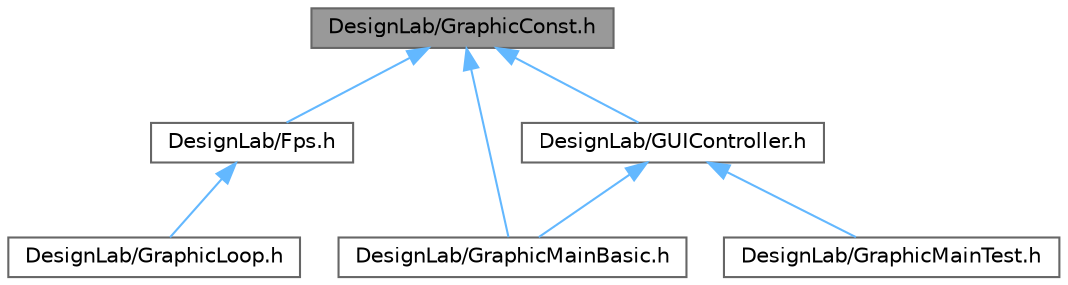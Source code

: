 digraph "DesignLab/GraphicConst.h"
{
 // LATEX_PDF_SIZE
  bgcolor="transparent";
  edge [fontname=Helvetica,fontsize=10,labelfontname=Helvetica,labelfontsize=10];
  node [fontname=Helvetica,fontsize=10,shape=box,height=0.2,width=0.4];
  Node1 [id="Node000001",label="DesignLab/GraphicConst.h",height=0.2,width=0.4,color="gray40", fillcolor="grey60", style="filled", fontcolor="black",tooltip="画像表示処理用の定数．"];
  Node1 -> Node2 [id="edge1_Node000001_Node000002",dir="back",color="steelblue1",style="solid",tooltip=" "];
  Node2 [id="Node000002",label="DesignLab/Fps.h",height=0.2,width=0.4,color="grey40", fillcolor="white", style="filled",URL="$_fps_8h.html",tooltip="Fpsクラスの実装．"];
  Node2 -> Node3 [id="edge2_Node000002_Node000003",dir="back",color="steelblue1",style="solid",tooltip=" "];
  Node3 [id="Node000003",label="DesignLab/GraphicLoop.h",height=0.2,width=0.4,color="grey40", fillcolor="white", style="filled",URL="$_graphic_loop_8h.html",tooltip="GraphicLoopクラスの実装を行っている．"];
  Node1 -> Node4 [id="edge3_Node000001_Node000004",dir="back",color="steelblue1",style="solid",tooltip=" "];
  Node4 [id="Node000004",label="DesignLab/GUIController.h",height=0.2,width=0.4,color="grey40", fillcolor="white", style="filled",URL="$_g_u_i_controller_8h_source.html",tooltip=" "];
  Node4 -> Node5 [id="edge4_Node000004_Node000005",dir="back",color="steelblue1",style="solid",tooltip=" "];
  Node5 [id="Node000005",label="DesignLab/GraphicMainBasic.h",height=0.2,width=0.4,color="grey40", fillcolor="white", style="filled",URL="$_graphic_main_basic_8h.html",tooltip="基本的な描画クラスの実装．"];
  Node4 -> Node6 [id="edge5_Node000004_Node000006",dir="back",color="steelblue1",style="solid",tooltip=" "];
  Node6 [id="Node000006",label="DesignLab/GraphicMainTest.h",height=0.2,width=0.4,color="grey40", fillcolor="white", style="filled",URL="$_graphic_main_test_8h_source.html",tooltip=" "];
  Node1 -> Node5 [id="edge6_Node000001_Node000005",dir="back",color="steelblue1",style="solid",tooltip=" "];
}
